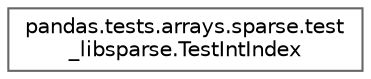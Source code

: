 digraph "Graphical Class Hierarchy"
{
 // LATEX_PDF_SIZE
  bgcolor="transparent";
  edge [fontname=Helvetica,fontsize=10,labelfontname=Helvetica,labelfontsize=10];
  node [fontname=Helvetica,fontsize=10,shape=box,height=0.2,width=0.4];
  rankdir="LR";
  Node0 [id="Node000000",label="pandas.tests.arrays.sparse.test\l_libsparse.TestIntIndex",height=0.2,width=0.4,color="grey40", fillcolor="white", style="filled",URL="$d3/dbc/classpandas_1_1tests_1_1arrays_1_1sparse_1_1test__libsparse_1_1TestIntIndex.html",tooltip=" "];
}
